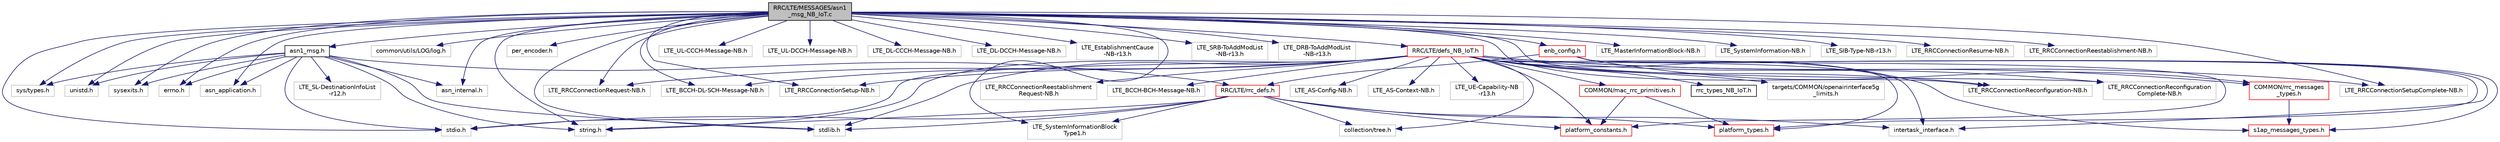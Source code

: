 digraph "RRC/LTE/MESSAGES/asn1_msg_NB_IoT.c"
{
 // LATEX_PDF_SIZE
  edge [fontname="Helvetica",fontsize="10",labelfontname="Helvetica",labelfontsize="10"];
  node [fontname="Helvetica",fontsize="10",shape=record];
  Node1 [label="RRC/LTE/MESSAGES/asn1\l_msg_NB_IoT.c",height=0.2,width=0.4,color="black", fillcolor="grey75", style="filled", fontcolor="black",tooltip=" "];
  Node1 -> Node2 [color="midnightblue",fontsize="10",style="solid",fontname="Helvetica"];
  Node2 [label="stdio.h",height=0.2,width=0.4,color="grey75", fillcolor="white", style="filled",tooltip=" "];
  Node1 -> Node3 [color="midnightblue",fontsize="10",style="solid",fontname="Helvetica"];
  Node3 [label="sys/types.h",height=0.2,width=0.4,color="grey75", fillcolor="white", style="filled",tooltip=" "];
  Node1 -> Node4 [color="midnightblue",fontsize="10",style="solid",fontname="Helvetica"];
  Node4 [label="stdlib.h",height=0.2,width=0.4,color="grey75", fillcolor="white", style="filled",tooltip=" "];
  Node1 -> Node5 [color="midnightblue",fontsize="10",style="solid",fontname="Helvetica"];
  Node5 [label="unistd.h",height=0.2,width=0.4,color="grey75", fillcolor="white", style="filled",tooltip=" "];
  Node1 -> Node6 [color="midnightblue",fontsize="10",style="solid",fontname="Helvetica"];
  Node6 [label="string.h",height=0.2,width=0.4,color="grey75", fillcolor="white", style="filled",tooltip=" "];
  Node1 -> Node7 [color="midnightblue",fontsize="10",style="solid",fontname="Helvetica"];
  Node7 [label="sysexits.h",height=0.2,width=0.4,color="grey75", fillcolor="white", style="filled",tooltip=" "];
  Node1 -> Node8 [color="midnightblue",fontsize="10",style="solid",fontname="Helvetica"];
  Node8 [label="errno.h",height=0.2,width=0.4,color="grey75", fillcolor="white", style="filled",tooltip=" "];
  Node1 -> Node9 [color="midnightblue",fontsize="10",style="solid",fontname="Helvetica"];
  Node9 [label="common/utils/LOG/log.h",height=0.2,width=0.4,color="grey75", fillcolor="white", style="filled",tooltip=" "];
  Node1 -> Node10 [color="midnightblue",fontsize="10",style="solid",fontname="Helvetica"];
  Node10 [label="asn_application.h",height=0.2,width=0.4,color="grey75", fillcolor="white", style="filled",tooltip=" "];
  Node1 -> Node11 [color="midnightblue",fontsize="10",style="solid",fontname="Helvetica"];
  Node11 [label="asn_internal.h",height=0.2,width=0.4,color="grey75", fillcolor="white", style="filled",tooltip=" "];
  Node1 -> Node12 [color="midnightblue",fontsize="10",style="solid",fontname="Helvetica"];
  Node12 [label="per_encoder.h",height=0.2,width=0.4,color="grey75", fillcolor="white", style="filled",tooltip=" "];
  Node1 -> Node13 [color="midnightblue",fontsize="10",style="solid",fontname="Helvetica"];
  Node13 [label="asn1_msg.h",height=0.2,width=0.4,color="black", fillcolor="white", style="filled",URL="$asn1__msg_8h.html",tooltip="primitives to build the asn1 messages"];
  Node13 -> Node2 [color="midnightblue",fontsize="10",style="solid",fontname="Helvetica"];
  Node13 -> Node3 [color="midnightblue",fontsize="10",style="solid",fontname="Helvetica"];
  Node13 -> Node4 [color="midnightblue",fontsize="10",style="solid",fontname="Helvetica"];
  Node13 -> Node5 [color="midnightblue",fontsize="10",style="solid",fontname="Helvetica"];
  Node13 -> Node6 [color="midnightblue",fontsize="10",style="solid",fontname="Helvetica"];
  Node13 -> Node7 [color="midnightblue",fontsize="10",style="solid",fontname="Helvetica"];
  Node13 -> Node8 [color="midnightblue",fontsize="10",style="solid",fontname="Helvetica"];
  Node13 -> Node10 [color="midnightblue",fontsize="10",style="solid",fontname="Helvetica"];
  Node13 -> Node11 [color="midnightblue",fontsize="10",style="solid",fontname="Helvetica"];
  Node13 -> Node14 [color="midnightblue",fontsize="10",style="solid",fontname="Helvetica"];
  Node14 [label="RRC/LTE/rrc_defs.h",height=0.2,width=0.4,color="red", fillcolor="white", style="filled",URL="$rrc__defs_8h.html",tooltip=" "];
  Node14 -> Node2 [color="midnightblue",fontsize="10",style="solid",fontname="Helvetica"];
  Node14 -> Node4 [color="midnightblue",fontsize="10",style="solid",fontname="Helvetica"];
  Node14 -> Node6 [color="midnightblue",fontsize="10",style="solid",fontname="Helvetica"];
  Node14 -> Node15 [color="midnightblue",fontsize="10",style="solid",fontname="Helvetica"];
  Node15 [label="collection/tree.h",height=0.2,width=0.4,color="grey75", fillcolor="white", style="filled",tooltip=" "];
  Node14 -> Node21 [color="midnightblue",fontsize="10",style="solid",fontname="Helvetica"];
  Node21 [label="platform_constants.h",height=0.2,width=0.4,color="red", fillcolor="white", style="filled",URL="$platform__constants_8h.html",tooltip=" "];
  Node14 -> Node19 [color="midnightblue",fontsize="10",style="solid",fontname="Helvetica"];
  Node19 [label="platform_types.h",height=0.2,width=0.4,color="red", fillcolor="white", style="filled",URL="$platform__types_8h.html",tooltip=" "];
  Node14 -> Node105 [color="midnightblue",fontsize="10",style="solid",fontname="Helvetica"];
  Node105 [label="LTE_SystemInformationBlock\lType1.h",height=0.2,width=0.4,color="grey75", fillcolor="white", style="filled",tooltip=" "];
  Node14 -> Node129 [color="midnightblue",fontsize="10",style="solid",fontname="Helvetica"];
  Node129 [label="intertask_interface.h",height=0.2,width=0.4,color="grey75", fillcolor="white", style="filled",tooltip=" "];
  Node13 -> Node148 [color="midnightblue",fontsize="10",style="solid",fontname="Helvetica"];
  Node148 [label="LTE_SL-DestinationInfoList\l-r12.h",height=0.2,width=0.4,color="grey75", fillcolor="white", style="filled",tooltip=" "];
  Node1 -> Node149 [color="midnightblue",fontsize="10",style="solid",fontname="Helvetica"];
  Node149 [label="LTE_RRCConnectionRequest-NB.h",height=0.2,width=0.4,color="grey75", fillcolor="white", style="filled",tooltip=" "];
  Node1 -> Node150 [color="midnightblue",fontsize="10",style="solid",fontname="Helvetica"];
  Node150 [label="LTE_BCCH-DL-SCH-Message-NB.h",height=0.2,width=0.4,color="grey75", fillcolor="white", style="filled",tooltip=" "];
  Node1 -> Node151 [color="midnightblue",fontsize="10",style="solid",fontname="Helvetica"];
  Node151 [label="LTE_UL-CCCH-Message-NB.h",height=0.2,width=0.4,color="grey75", fillcolor="white", style="filled",tooltip=" "];
  Node1 -> Node152 [color="midnightblue",fontsize="10",style="solid",fontname="Helvetica"];
  Node152 [label="LTE_UL-DCCH-Message-NB.h",height=0.2,width=0.4,color="grey75", fillcolor="white", style="filled",tooltip=" "];
  Node1 -> Node153 [color="midnightblue",fontsize="10",style="solid",fontname="Helvetica"];
  Node153 [label="LTE_DL-CCCH-Message-NB.h",height=0.2,width=0.4,color="grey75", fillcolor="white", style="filled",tooltip=" "];
  Node1 -> Node154 [color="midnightblue",fontsize="10",style="solid",fontname="Helvetica"];
  Node154 [label="LTE_DL-DCCH-Message-NB.h",height=0.2,width=0.4,color="grey75", fillcolor="white", style="filled",tooltip=" "];
  Node1 -> Node155 [color="midnightblue",fontsize="10",style="solid",fontname="Helvetica"];
  Node155 [label="LTE_EstablishmentCause\l-NB-r13.h",height=0.2,width=0.4,color="grey75", fillcolor="white", style="filled",tooltip=" "];
  Node1 -> Node156 [color="midnightblue",fontsize="10",style="solid",fontname="Helvetica"];
  Node156 [label="LTE_RRCConnectionSetup-NB.h",height=0.2,width=0.4,color="grey75", fillcolor="white", style="filled",tooltip=" "];
  Node1 -> Node157 [color="midnightblue",fontsize="10",style="solid",fontname="Helvetica"];
  Node157 [label="LTE_SRB-ToAddModList\l-NB-r13.h",height=0.2,width=0.4,color="grey75", fillcolor="white", style="filled",tooltip=" "];
  Node1 -> Node158 [color="midnightblue",fontsize="10",style="solid",fontname="Helvetica"];
  Node158 [label="LTE_DRB-ToAddModList\l-NB-r13.h",height=0.2,width=0.4,color="grey75", fillcolor="white", style="filled",tooltip=" "];
  Node1 -> Node159 [color="midnightblue",fontsize="10",style="solid",fontname="Helvetica"];
  Node159 [label="RRC/LTE/defs_NB_IoT.h",height=0.2,width=0.4,color="red", fillcolor="white", style="filled",URL="$RRC_2LTE_2defs__NB__IoT_8h.html",tooltip="NB-IoT RRC struct definitions and function prototypes."];
  Node159 -> Node2 [color="midnightblue",fontsize="10",style="solid",fontname="Helvetica"];
  Node159 -> Node4 [color="midnightblue",fontsize="10",style="solid",fontname="Helvetica"];
  Node159 -> Node6 [color="midnightblue",fontsize="10",style="solid",fontname="Helvetica"];
  Node159 -> Node134 [color="midnightblue",fontsize="10",style="solid",fontname="Helvetica"];
  Node134 [label="s1ap_messages_types.h",height=0.2,width=0.4,color="red", fillcolor="white", style="filled",URL="$s1ap__messages__types_8h.html",tooltip=" "];
  Node159 -> Node160 [color="midnightblue",fontsize="10",style="solid",fontname="Helvetica"];
  Node160 [label="COMMON/rrc_messages\l_types.h",height=0.2,width=0.4,color="red", fillcolor="white", style="filled",URL="$rrc__messages__types_8h.html",tooltip=" "];
  Node160 -> Node134 [color="midnightblue",fontsize="10",style="solid",fontname="Helvetica"];
  Node159 -> Node15 [color="midnightblue",fontsize="10",style="solid",fontname="Helvetica"];
  Node159 -> Node170 [color="midnightblue",fontsize="10",style="solid",fontname="Helvetica"];
  Node170 [label="rrc_types_NB_IoT.h",height=0.2,width=0.4,color="black", fillcolor="white", style="filled",URL="$rrc__types__NB__IoT_8h.html",tooltip=" "];
  Node159 -> Node21 [color="midnightblue",fontsize="10",style="solid",fontname="Helvetica"];
  Node159 -> Node19 [color="midnightblue",fontsize="10",style="solid",fontname="Helvetica"];
  Node159 -> Node171 [color="midnightblue",fontsize="10",style="solid",fontname="Helvetica"];
  Node171 [label="targets/COMMON/openairinterface5g\l_limits.h",height=0.2,width=0.4,color="grey75", fillcolor="white", style="filled",tooltip=" "];
  Node159 -> Node172 [color="midnightblue",fontsize="10",style="solid",fontname="Helvetica"];
  Node172 [label="COMMON/mac_rrc_primitives.h",height=0.2,width=0.4,color="red", fillcolor="white", style="filled",URL="$mac__rrc__primitives_8h.html",tooltip=" "];
  Node172 -> Node19 [color="midnightblue",fontsize="10",style="solid",fontname="Helvetica"];
  Node172 -> Node21 [color="midnightblue",fontsize="10",style="solid",fontname="Helvetica"];
  Node159 -> Node173 [color="midnightblue",fontsize="10",style="solid",fontname="Helvetica"];
  Node173 [label="LTE_RRCConnectionReconfiguration-NB.h",height=0.2,width=0.4,color="grey75", fillcolor="white", style="filled",tooltip=" "];
  Node159 -> Node174 [color="midnightblue",fontsize="10",style="solid",fontname="Helvetica"];
  Node174 [label="LTE_RRCConnectionReconfiguration\lComplete-NB.h",height=0.2,width=0.4,color="grey75", fillcolor="white", style="filled",tooltip=" "];
  Node159 -> Node156 [color="midnightblue",fontsize="10",style="solid",fontname="Helvetica"];
  Node159 -> Node175 [color="midnightblue",fontsize="10",style="solid",fontname="Helvetica"];
  Node175 [label="LTE_RRCConnectionSetupComplete-NB.h",height=0.2,width=0.4,color="grey75", fillcolor="white", style="filled",tooltip=" "];
  Node159 -> Node149 [color="midnightblue",fontsize="10",style="solid",fontname="Helvetica"];
  Node159 -> Node176 [color="midnightblue",fontsize="10",style="solid",fontname="Helvetica"];
  Node176 [label="LTE_RRCConnectionReestablishment\lRequest-NB.h",height=0.2,width=0.4,color="grey75", fillcolor="white", style="filled",tooltip=" "];
  Node159 -> Node150 [color="midnightblue",fontsize="10",style="solid",fontname="Helvetica"];
  Node159 -> Node177 [color="midnightblue",fontsize="10",style="solid",fontname="Helvetica"];
  Node177 [label="LTE_BCCH-BCH-Message-NB.h",height=0.2,width=0.4,color="grey75", fillcolor="white", style="filled",tooltip=" "];
  Node159 -> Node178 [color="midnightblue",fontsize="10",style="solid",fontname="Helvetica"];
  Node178 [label="LTE_AS-Config-NB.h",height=0.2,width=0.4,color="grey75", fillcolor="white", style="filled",tooltip=" "];
  Node159 -> Node179 [color="midnightblue",fontsize="10",style="solid",fontname="Helvetica"];
  Node179 [label="LTE_AS-Context-NB.h",height=0.2,width=0.4,color="grey75", fillcolor="white", style="filled",tooltip=" "];
  Node159 -> Node180 [color="midnightblue",fontsize="10",style="solid",fontname="Helvetica"];
  Node180 [label="LTE_UE-Capability-NB\l-r13.h",height=0.2,width=0.4,color="grey75", fillcolor="white", style="filled",tooltip=" "];
  Node159 -> Node129 [color="midnightblue",fontsize="10",style="solid",fontname="Helvetica"];
  Node1 -> Node175 [color="midnightblue",fontsize="10",style="solid",fontname="Helvetica"];
  Node1 -> Node174 [color="midnightblue",fontsize="10",style="solid",fontname="Helvetica"];
  Node1 -> Node173 [color="midnightblue",fontsize="10",style="solid",fontname="Helvetica"];
  Node1 -> Node193 [color="midnightblue",fontsize="10",style="solid",fontname="Helvetica"];
  Node193 [label="LTE_MasterInformationBlock-NB.h",height=0.2,width=0.4,color="grey75", fillcolor="white", style="filled",tooltip=" "];
  Node1 -> Node194 [color="midnightblue",fontsize="10",style="solid",fontname="Helvetica"];
  Node194 [label="LTE_SystemInformation-NB.h",height=0.2,width=0.4,color="grey75", fillcolor="white", style="filled",tooltip=" "];
  Node1 -> Node105 [color="midnightblue",fontsize="10",style="solid",fontname="Helvetica"];
  Node1 -> Node195 [color="midnightblue",fontsize="10",style="solid",fontname="Helvetica"];
  Node195 [label="LTE_SIB-Type-NB-r13.h",height=0.2,width=0.4,color="grey75", fillcolor="white", style="filled",tooltip=" "];
  Node1 -> Node196 [color="midnightblue",fontsize="10",style="solid",fontname="Helvetica"];
  Node196 [label="LTE_RRCConnectionResume-NB.h",height=0.2,width=0.4,color="grey75", fillcolor="white", style="filled",tooltip=" "];
  Node1 -> Node197 [color="midnightblue",fontsize="10",style="solid",fontname="Helvetica"];
  Node197 [label="LTE_RRCConnectionReestablishment-NB.h",height=0.2,width=0.4,color="grey75", fillcolor="white", style="filled",tooltip=" "];
  Node1 -> Node198 [color="midnightblue",fontsize="10",style="solid",fontname="Helvetica"];
  Node198 [label="enb_config.h",height=0.2,width=0.4,color="red", fillcolor="white", style="filled",URL="$enb__config_8h.html",tooltip=" "];
  Node198 -> Node19 [color="midnightblue",fontsize="10",style="solid",fontname="Helvetica"];
  Node198 -> Node21 [color="midnightblue",fontsize="10",style="solid",fontname="Helvetica"];
  Node198 -> Node134 [color="midnightblue",fontsize="10",style="solid",fontname="Helvetica"];
  Node198 -> Node160 [color="midnightblue",fontsize="10",style="solid",fontname="Helvetica"];
  Node198 -> Node14 [color="midnightblue",fontsize="10",style="solid",fontname="Helvetica"];
  Node198 -> Node129 [color="midnightblue",fontsize="10",style="solid",fontname="Helvetica"];
}
